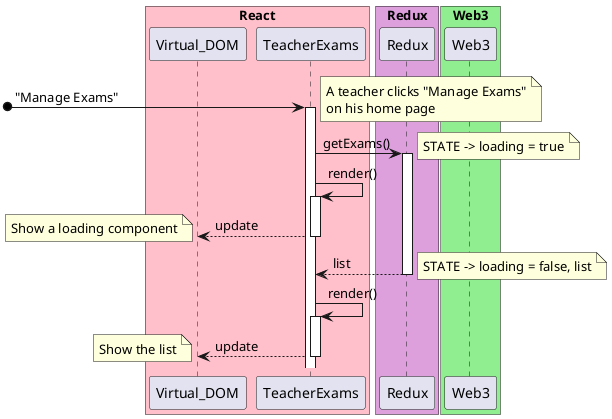 @startuml

box "React" #Pink
participant Virtual_DOM
participant TeacherExams
end box

box "Redux" #Plum
participant Redux
end box

box "Web3" #LightGreen
participant Web3
end box

[o-> TeacherExams: "Manage Exams"
note left: A teacher clicks "Manage Exams"\non his home page
activate TeacherExams

TeacherExams -> Redux: getExams()
activate Redux
note right: STATE -> loading = true

TeacherExams -> TeacherExams: render()
activate TeacherExams

TeacherExams --> Virtual_DOM: update
note left: Show a loading component
deactivate TeacherExams

Redux --> TeacherExams: list
deactivate Redux
note right: STATE -> loading = false, list

TeacherExams -> TeacherExams: render()
activate TeacherExams

TeacherExams --> Virtual_DOM: update
note left: Show the list


deactivate TeacherExams


@enduml
